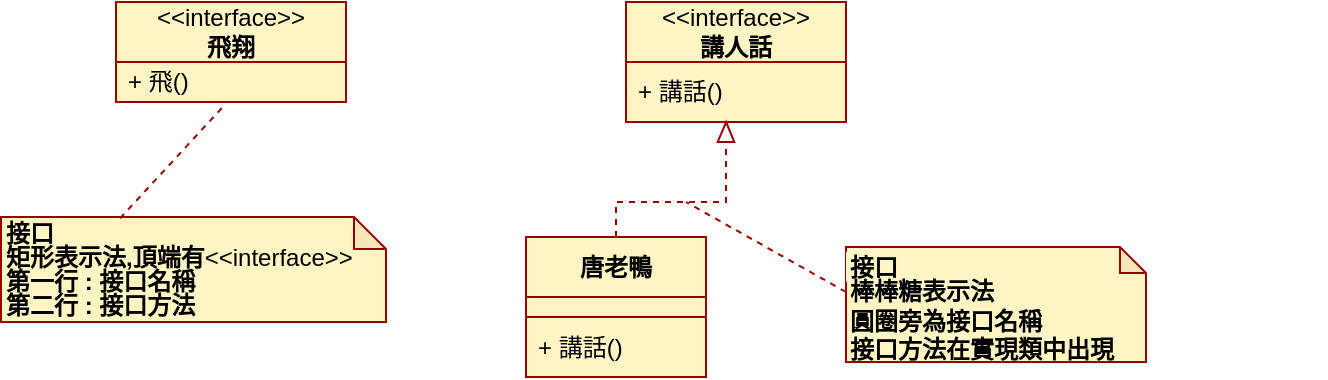 <mxfile version="22.0.8" type="google">
  <diagram name="第 1 页" id="vZRxQuUWXvwPeuv458Pk">
    <mxGraphModel dx="1050" dy="557" grid="1" gridSize="10" guides="1" tooltips="1" connect="1" arrows="1" fold="1" page="1" pageScale="1" pageWidth="827" pageHeight="1169" math="0" shadow="0">
      <root>
        <mxCell id="0" />
        <mxCell id="1" parent="0" />
        <mxCell id="L5Hx2CDgTmU9GY7V46hD-1" value="&amp;lt;&amp;lt;interface&amp;gt;&amp;gt;&lt;br&gt;&lt;b&gt;飛翔&lt;/b&gt;" style="swimlane;fontStyle=0;childLayout=stackLayout;horizontal=1;startSize=30;horizontalStack=0;resizeParent=1;resizeParentMax=0;resizeLast=0;collapsible=1;marginBottom=0;whiteSpace=wrap;html=1;fillColor=#FFF4C3;strokeColor=#990000;" vertex="1" parent="1">
          <mxGeometry x="95" y="10" width="115" height="50" as="geometry" />
        </mxCell>
        <mxCell id="L5Hx2CDgTmU9GY7V46hD-2" value="+ 飛()" style="text;strokeColor=#990000;fillColor=#FFF4C3;align=left;verticalAlign=middle;spacingLeft=4;spacingRight=4;overflow=hidden;points=[[0,0.5],[1,0.5]];portConstraint=eastwest;rotatable=0;whiteSpace=wrap;html=1;" vertex="1" parent="L5Hx2CDgTmU9GY7V46hD-1">
          <mxGeometry y="30" width="115" height="20" as="geometry" />
        </mxCell>
        <mxCell id="L5Hx2CDgTmU9GY7V46hD-3" value="" style="shape=note;whiteSpace=wrap;html=1;backgroundOutline=1;darkOpacity=0.05;size=16;fillColor=#FFF4C3;strokeColor=#990000;" vertex="1" parent="1">
          <mxGeometry x="37.5" y="117.5" width="192.5" height="52.5" as="geometry" />
        </mxCell>
        <mxCell id="L5Hx2CDgTmU9GY7V46hD-4" value="&lt;b&gt;矩形表示法,頂端有&lt;/b&gt;&amp;lt;&amp;lt;interface&amp;gt;&amp;gt;" style="text;html=1;strokeColor=none;fillColor=none;align=left;verticalAlign=middle;whiteSpace=wrap;rounded=0;" vertex="1" parent="1">
          <mxGeometry x="37.5" y="132.5" width="230" height="10" as="geometry" />
        </mxCell>
        <mxCell id="L5Hx2CDgTmU9GY7V46hD-5" value="&lt;b&gt;第一行 : 接口名稱&lt;/b&gt;" style="text;html=1;strokeColor=none;fillColor=none;align=left;verticalAlign=middle;whiteSpace=wrap;rounded=0;" vertex="1" parent="1">
          <mxGeometry x="37.5" y="146.25" width="230" height="7.5" as="geometry" />
        </mxCell>
        <mxCell id="L5Hx2CDgTmU9GY7V46hD-6" value="&lt;b&gt;第二行 : 接口方法&lt;/b&gt;" style="text;html=1;strokeColor=none;fillColor=none;align=left;verticalAlign=middle;whiteSpace=wrap;rounded=0;" vertex="1" parent="1">
          <mxGeometry x="37.5" y="153.75" width="230" height="16.25" as="geometry" />
        </mxCell>
        <mxCell id="L5Hx2CDgTmU9GY7V46hD-7" value="" style="endArrow=none;dashed=1;html=1;rounded=0;entryX=0.475;entryY=1.058;entryDx=0;entryDy=0;entryPerimeter=0;exitX=0.309;exitY=0.013;exitDx=0;exitDy=0;exitPerimeter=0;strokeColor=#990000;" edge="1" parent="1" source="L5Hx2CDgTmU9GY7V46hD-3" target="L5Hx2CDgTmU9GY7V46hD-2">
          <mxGeometry width="50" height="50" relative="1" as="geometry">
            <mxPoint x="100" y="110" as="sourcePoint" />
            <mxPoint x="260" y="130" as="targetPoint" />
          </mxGeometry>
        </mxCell>
        <mxCell id="L5Hx2CDgTmU9GY7V46hD-8" value="&amp;lt;&amp;lt;interface&amp;gt;&amp;gt;&lt;br&gt;&lt;b&gt;講人話&lt;/b&gt;" style="swimlane;fontStyle=0;childLayout=stackLayout;horizontal=1;startSize=30;horizontalStack=0;resizeParent=1;resizeParentMax=0;resizeLast=0;collapsible=1;marginBottom=0;whiteSpace=wrap;html=1;fillColor=#FFF4C3;strokeColor=#990000;" vertex="1" parent="1">
          <mxGeometry x="350" y="10" width="110" height="60" as="geometry" />
        </mxCell>
        <mxCell id="L5Hx2CDgTmU9GY7V46hD-9" value="+ 講話()" style="text;strokeColor=#990000;fillColor=#FFF4C3;align=left;verticalAlign=middle;spacingLeft=4;spacingRight=4;overflow=hidden;points=[[0,0.5],[1,0.5]];portConstraint=eastwest;rotatable=0;whiteSpace=wrap;html=1;" vertex="1" parent="L5Hx2CDgTmU9GY7V46hD-8">
          <mxGeometry y="30" width="110" height="30" as="geometry" />
        </mxCell>
        <mxCell id="L5Hx2CDgTmU9GY7V46hD-10" value="&lt;b&gt;唐老鴨&lt;/b&gt;" style="swimlane;fontStyle=0;childLayout=stackLayout;horizontal=1;startSize=30;horizontalStack=0;resizeParent=1;resizeParentMax=0;resizeLast=0;collapsible=1;marginBottom=0;whiteSpace=wrap;html=1;strokeColor=#990000;fillColor=#FFF4C3;" vertex="1" parent="1">
          <mxGeometry x="300" y="127.5" width="90" height="70" as="geometry" />
        </mxCell>
        <mxCell id="L5Hx2CDgTmU9GY7V46hD-11" value="&amp;nbsp;" style="text;strokeColor=#990000;fillColor=#FFF4C3;align=left;verticalAlign=middle;spacingLeft=4;spacingRight=4;overflow=hidden;points=[[0,0.5],[1,0.5]];portConstraint=eastwest;rotatable=0;whiteSpace=wrap;html=1;" vertex="1" parent="L5Hx2CDgTmU9GY7V46hD-10">
          <mxGeometry y="30" width="90" height="10" as="geometry" />
        </mxCell>
        <mxCell id="L5Hx2CDgTmU9GY7V46hD-12" value="+ 講話()" style="text;strokeColor=#990000;fillColor=#FFF4C3;align=left;verticalAlign=middle;spacingLeft=4;spacingRight=4;overflow=hidden;points=[[0,0.5],[1,0.5]];portConstraint=eastwest;rotatable=0;whiteSpace=wrap;html=1;" vertex="1" parent="L5Hx2CDgTmU9GY7V46hD-10">
          <mxGeometry y="40" width="90" height="30" as="geometry" />
        </mxCell>
        <mxCell id="L5Hx2CDgTmU9GY7V46hD-13" value="" style="shape=note;whiteSpace=wrap;html=1;backgroundOutline=1;darkOpacity=0.05;size=13;fillColor=#FFF4C3;strokeColor=#990000;" vertex="1" parent="1">
          <mxGeometry x="460" y="132.5" width="150" height="57.5" as="geometry" />
        </mxCell>
        <mxCell id="L5Hx2CDgTmU9GY7V46hD-14" value="&lt;b&gt;接口&lt;/b&gt;" style="text;html=1;strokeColor=none;fillColor=#FFF4C3;align=left;verticalAlign=middle;whiteSpace=wrap;rounded=0;" vertex="1" parent="1">
          <mxGeometry x="460" y="135" width="30" height="15" as="geometry" />
        </mxCell>
        <mxCell id="L5Hx2CDgTmU9GY7V46hD-15" value="" style="shape=mxgraph.arrows2.wedgeArrow;html=1;bendable=0;startWidth=4.167;fillColor=none;defaultFillColor=invert;defaultGradientColor=invert;rounded=0;strokeColor=#990000;" edge="1" parent="1">
          <mxGeometry width="100" height="100" relative="1" as="geometry">
            <mxPoint x="400" y="80" as="sourcePoint" />
            <mxPoint x="400.08" y="70" as="targetPoint" />
          </mxGeometry>
        </mxCell>
        <mxCell id="L5Hx2CDgTmU9GY7V46hD-16" value="" style="endArrow=none;dashed=1;html=1;rounded=0;exitX=0.5;exitY=0;exitDx=0;exitDy=0;strokeColor=#990000;" edge="1" parent="1" source="L5Hx2CDgTmU9GY7V46hD-10">
          <mxGeometry width="50" height="50" relative="1" as="geometry">
            <mxPoint x="380" y="180" as="sourcePoint" />
            <mxPoint x="400" y="80" as="targetPoint" />
            <Array as="points">
              <mxPoint x="345" y="110" />
              <mxPoint x="400" y="110" />
            </Array>
          </mxGeometry>
        </mxCell>
        <mxCell id="L5Hx2CDgTmU9GY7V46hD-17" value="" style="endArrow=none;dashed=1;html=1;rounded=0;exitX=0;exitY=0.5;exitDx=0;exitDy=0;strokeColor=#990000;" edge="1" parent="1">
          <mxGeometry width="50" height="50" relative="1" as="geometry">
            <mxPoint x="460" y="155" as="sourcePoint" />
            <mxPoint x="380" y="110" as="targetPoint" />
          </mxGeometry>
        </mxCell>
        <mxCell id="L5Hx2CDgTmU9GY7V46hD-18" value="&lt;b&gt;接口&lt;/b&gt;" style="text;html=1;strokeColor=none;fillColor=none;align=left;verticalAlign=middle;whiteSpace=wrap;rounded=0;" vertex="1" parent="1">
          <mxGeometry x="37.5" y="117.5" width="60" height="17.5" as="geometry" />
        </mxCell>
        <mxCell id="L5Hx2CDgTmU9GY7V46hD-19" value="&lt;b&gt;棒棒糖表示法&lt;/b&gt;" style="text;html=1;strokeColor=none;fillColor=none;align=left;verticalAlign=middle;whiteSpace=wrap;rounded=0;" vertex="1" parent="1">
          <mxGeometry x="460" y="150" width="240" height="10" as="geometry" />
        </mxCell>
        <mxCell id="L5Hx2CDgTmU9GY7V46hD-20" value="&lt;b&gt;圓圈旁為接口名稱&lt;/b&gt;" style="text;html=1;strokeColor=none;fillColor=none;align=left;verticalAlign=middle;whiteSpace=wrap;rounded=0;" vertex="1" parent="1">
          <mxGeometry x="460" y="160" width="240" height="20" as="geometry" />
        </mxCell>
        <mxCell id="L5Hx2CDgTmU9GY7V46hD-21" value="&lt;b&gt;接口方法在實現類中出現&lt;/b&gt;" style="text;html=1;strokeColor=none;fillColor=none;align=left;verticalAlign=middle;whiteSpace=wrap;rounded=0;" vertex="1" parent="1">
          <mxGeometry x="460" y="177.5" width="240" height="12.5" as="geometry" />
        </mxCell>
      </root>
    </mxGraphModel>
  </diagram>
</mxfile>
